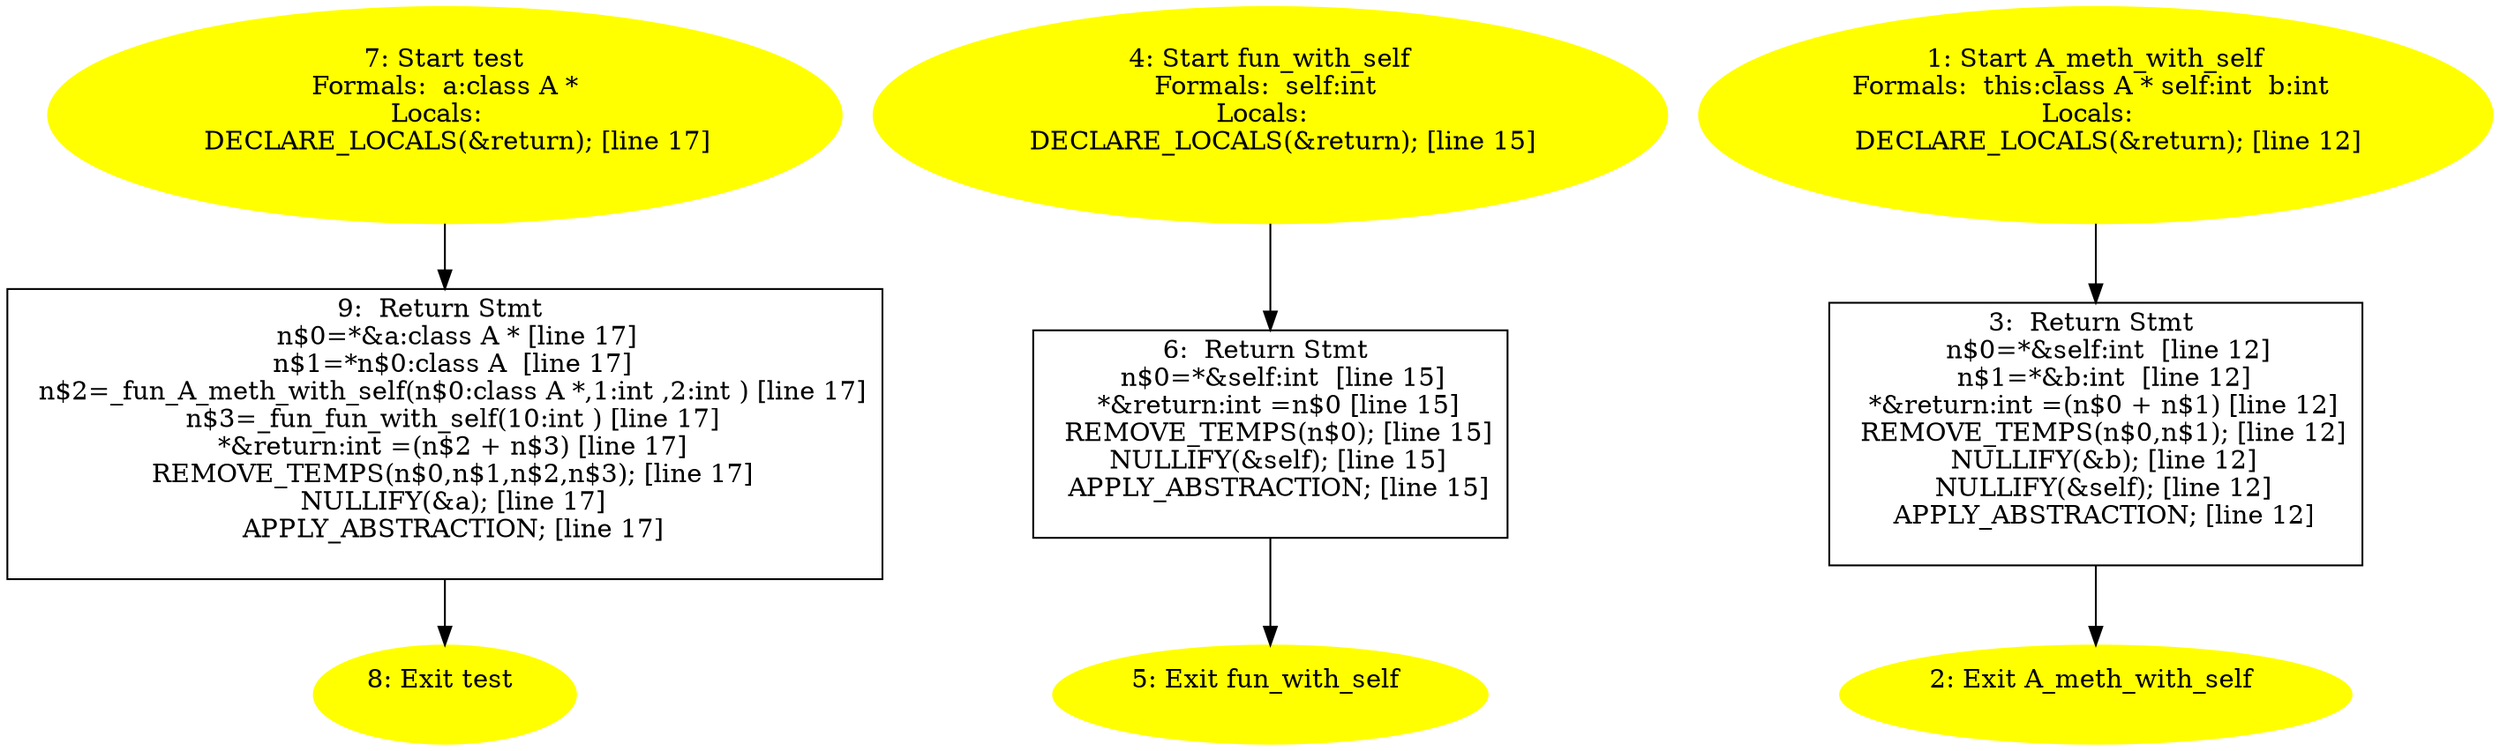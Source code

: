 /* @generated */
digraph iCFG {
9 [label="9:  Return Stmt \n   n$0=*&a:class A * [line 17]\n  n$1=*n$0:class A  [line 17]\n  n$2=_fun_A_meth_with_self(n$0:class A *,1:int ,2:int ) [line 17]\n  n$3=_fun_fun_with_self(10:int ) [line 17]\n  *&return:int =(n$2 + n$3) [line 17]\n  REMOVE_TEMPS(n$0,n$1,n$2,n$3); [line 17]\n  NULLIFY(&a); [line 17]\n  APPLY_ABSTRACTION; [line 17]\n " shape="box"]
	

	 9 -> 8 ;
8 [label="8: Exit test \n  " color=yellow style=filled]
	

7 [label="7: Start test\nFormals:  a:class A *\nLocals:  \n   DECLARE_LOCALS(&return); [line 17]\n " color=yellow style=filled]
	

	 7 -> 9 ;
6 [label="6:  Return Stmt \n   n$0=*&self:int  [line 15]\n  *&return:int =n$0 [line 15]\n  REMOVE_TEMPS(n$0); [line 15]\n  NULLIFY(&self); [line 15]\n  APPLY_ABSTRACTION; [line 15]\n " shape="box"]
	

	 6 -> 5 ;
5 [label="5: Exit fun_with_self \n  " color=yellow style=filled]
	

4 [label="4: Start fun_with_self\nFormals:  self:int \nLocals:  \n   DECLARE_LOCALS(&return); [line 15]\n " color=yellow style=filled]
	

	 4 -> 6 ;
3 [label="3:  Return Stmt \n   n$0=*&self:int  [line 12]\n  n$1=*&b:int  [line 12]\n  *&return:int =(n$0 + n$1) [line 12]\n  REMOVE_TEMPS(n$0,n$1); [line 12]\n  NULLIFY(&b); [line 12]\n  NULLIFY(&self); [line 12]\n  APPLY_ABSTRACTION; [line 12]\n " shape="box"]
	

	 3 -> 2 ;
2 [label="2: Exit A_meth_with_self \n  " color=yellow style=filled]
	

1 [label="1: Start A_meth_with_self\nFormals:  this:class A * self:int  b:int \nLocals:  \n   DECLARE_LOCALS(&return); [line 12]\n " color=yellow style=filled]
	

	 1 -> 3 ;
}
